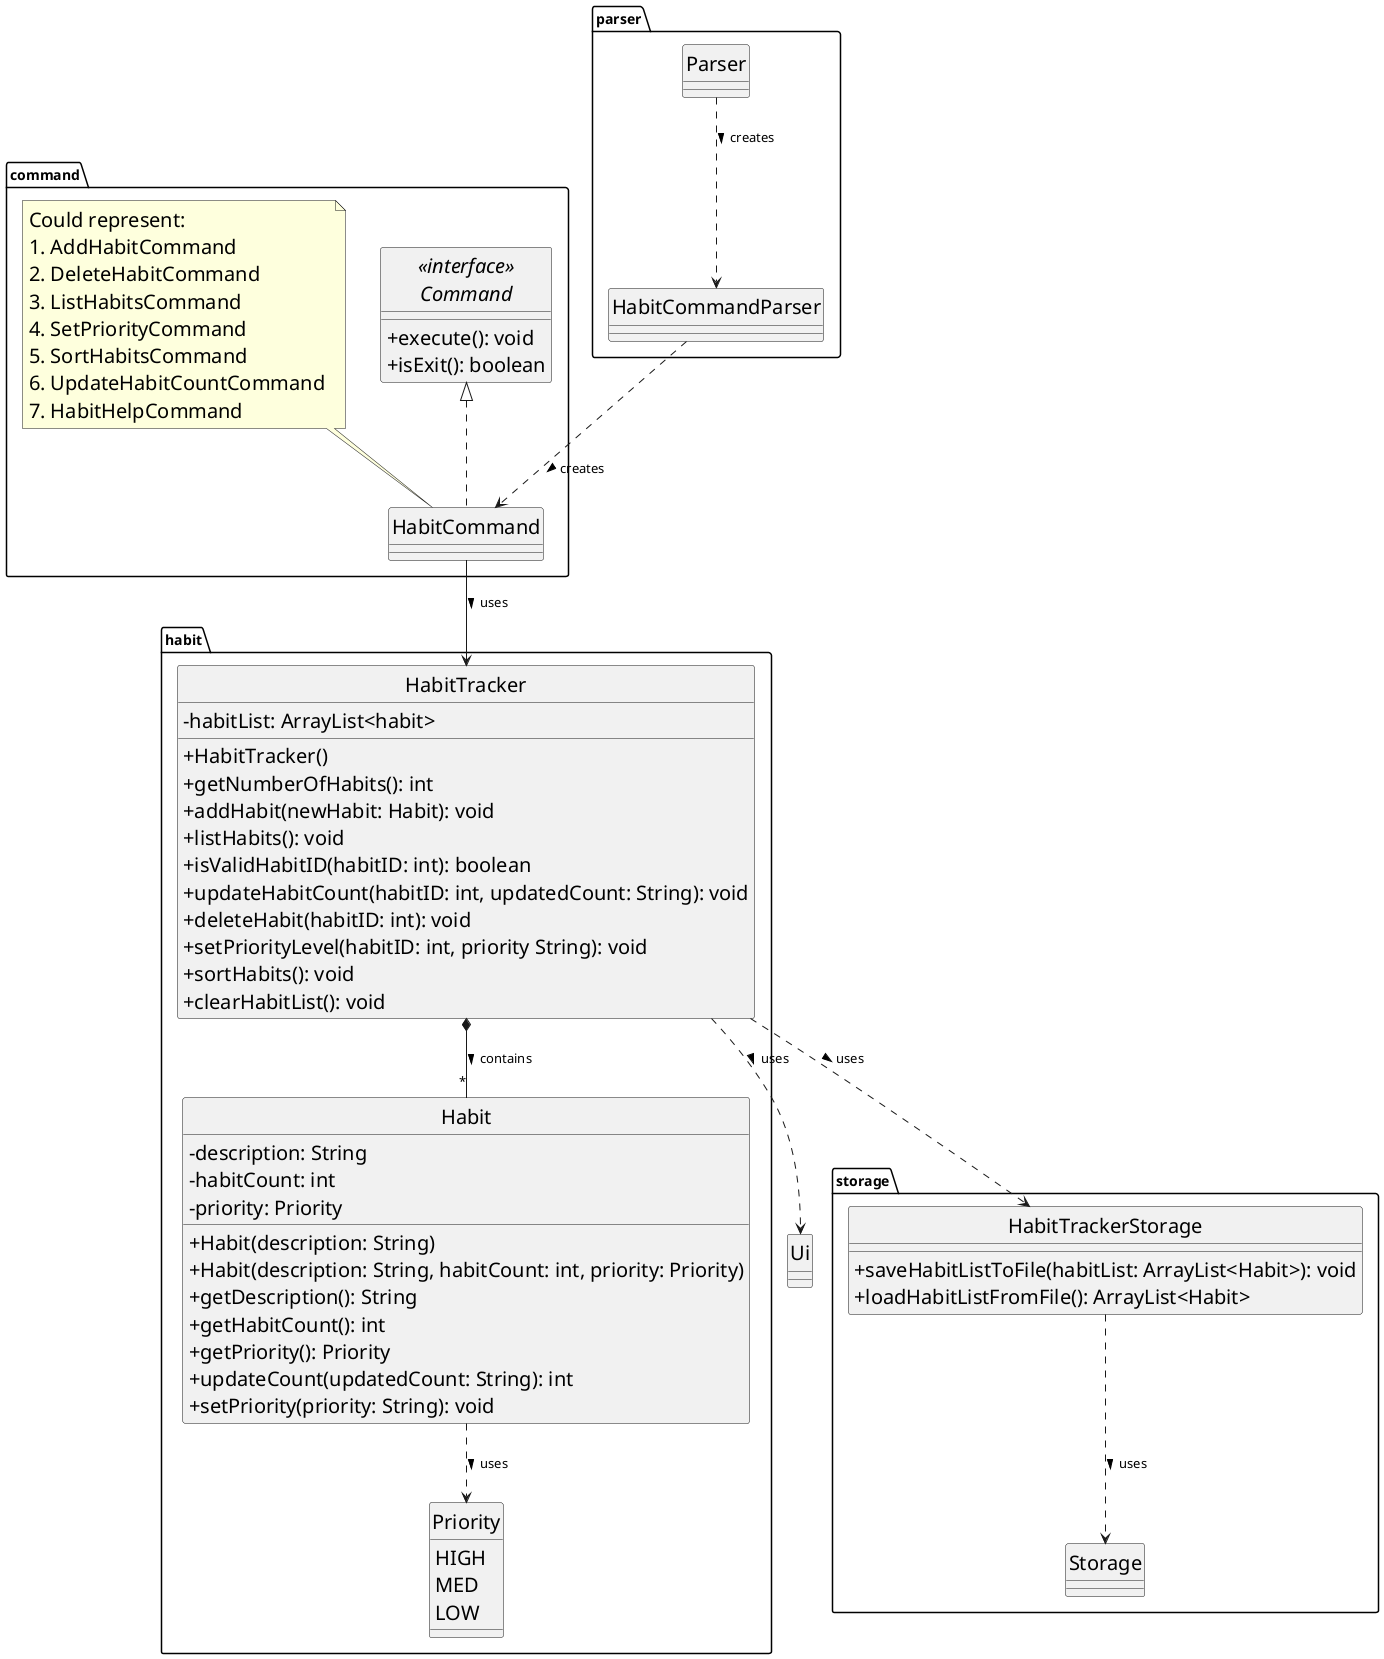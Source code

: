 @startuml
'https://plantuml.com/class-diagram

skinparam NoteFontSize 20

skinparam class {
    FontSize 20
    AttributeFontSize 20
    MethodFontSize 20
}

skinparam classAttributeIconSize 0
hide circle


package parser {
    class HabitCommandParser {
    }

    class Parser {
    }
}

package command {
    interface "<<interface>>\nCommand" as Command {
               + execute(): void
               + isExit(): boolean
    }

    class HabitCommand implements Command {
    }
    note top of HabitCommand: Could represent: \n1. AddHabitCommand \n2. DeleteHabitCommand \n3. ListHabitsCommand \n4. SetPriorityCommand \n5. SortHabitsCommand \n6. UpdateHabitCountCommand \n7. HabitHelpCommand
}

Package habit {
    class HabitTracker {
        - habitList: ArrayList<habit>

        + HabitTracker()
        + getNumberOfHabits(): int
        + addHabit(newHabit: Habit): void
        + listHabits(): void
        + isValidHabitID(habitID: int): boolean
        + updateHabitCount(habitID: int, updatedCount: String): void
        + deleteHabit(habitID: int): void
        + setPriorityLevel(habitID: int, priority String): void
        + sortHabits(): void
        + clearHabitList(): void
    }

    class Habit {
        - description: String
        - habitCount: int
        - priority: Priority

        + Habit(description: String)
        + Habit(description: String, habitCount: int, priority: Priority)
        + getDescription(): String
        + getHabitCount(): int
        + getPriority(): Priority
        + updateCount(updatedCount: String): int
        + setPriority(priority: String): void
    }

    enum Priority {
      HIGH
      MED
      LOW
    }
}

Package storage {
    class Storage {
    }

    class HabitTrackerStorage {
        + saveHabitListToFile(habitList: ArrayList<Habit>): void
        + loadHabitListFromFile(): ArrayList<Habit>
    }
}

class Ui {
}

HabitTracker *-- "*" Habit : contains >
Habit ..> Priority : uses >

HabitTracker ..> HabitTrackerStorage : uses >
HabitTrackerStorage ..> Storage : uses >
HabitTracker ..> Ui : uses >

Parser ..> HabitCommandParser : creates >
HabitCommandParser .DOWN.> HabitCommand : creates >

HabitCommand --> HabitTracker : uses >




@enduml

